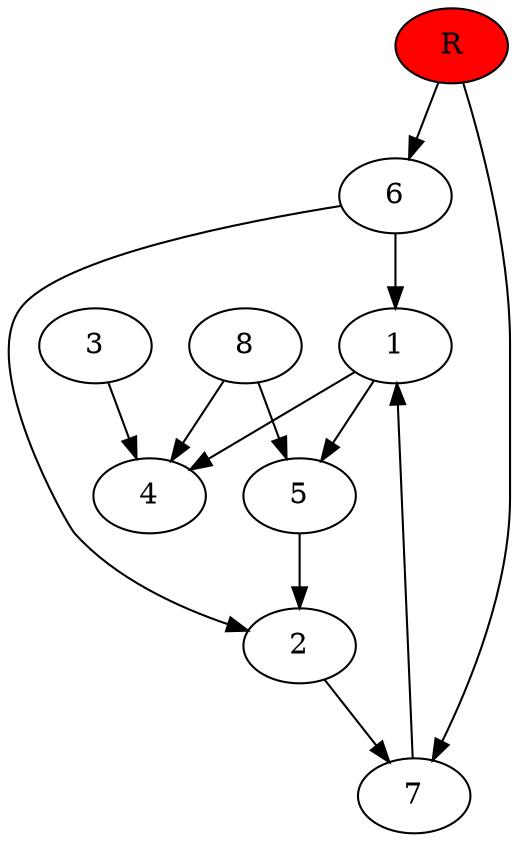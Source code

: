 digraph prb313 {
	1
	2
	3
	4
	5
	6
	7
	8
	R [fillcolor="#ff0000" style=filled]
	1 -> 4
	1 -> 5
	2 -> 7
	3 -> 4
	5 -> 2
	6 -> 1
	6 -> 2
	7 -> 1
	8 -> 4
	8 -> 5
	R -> 6
	R -> 7
}
